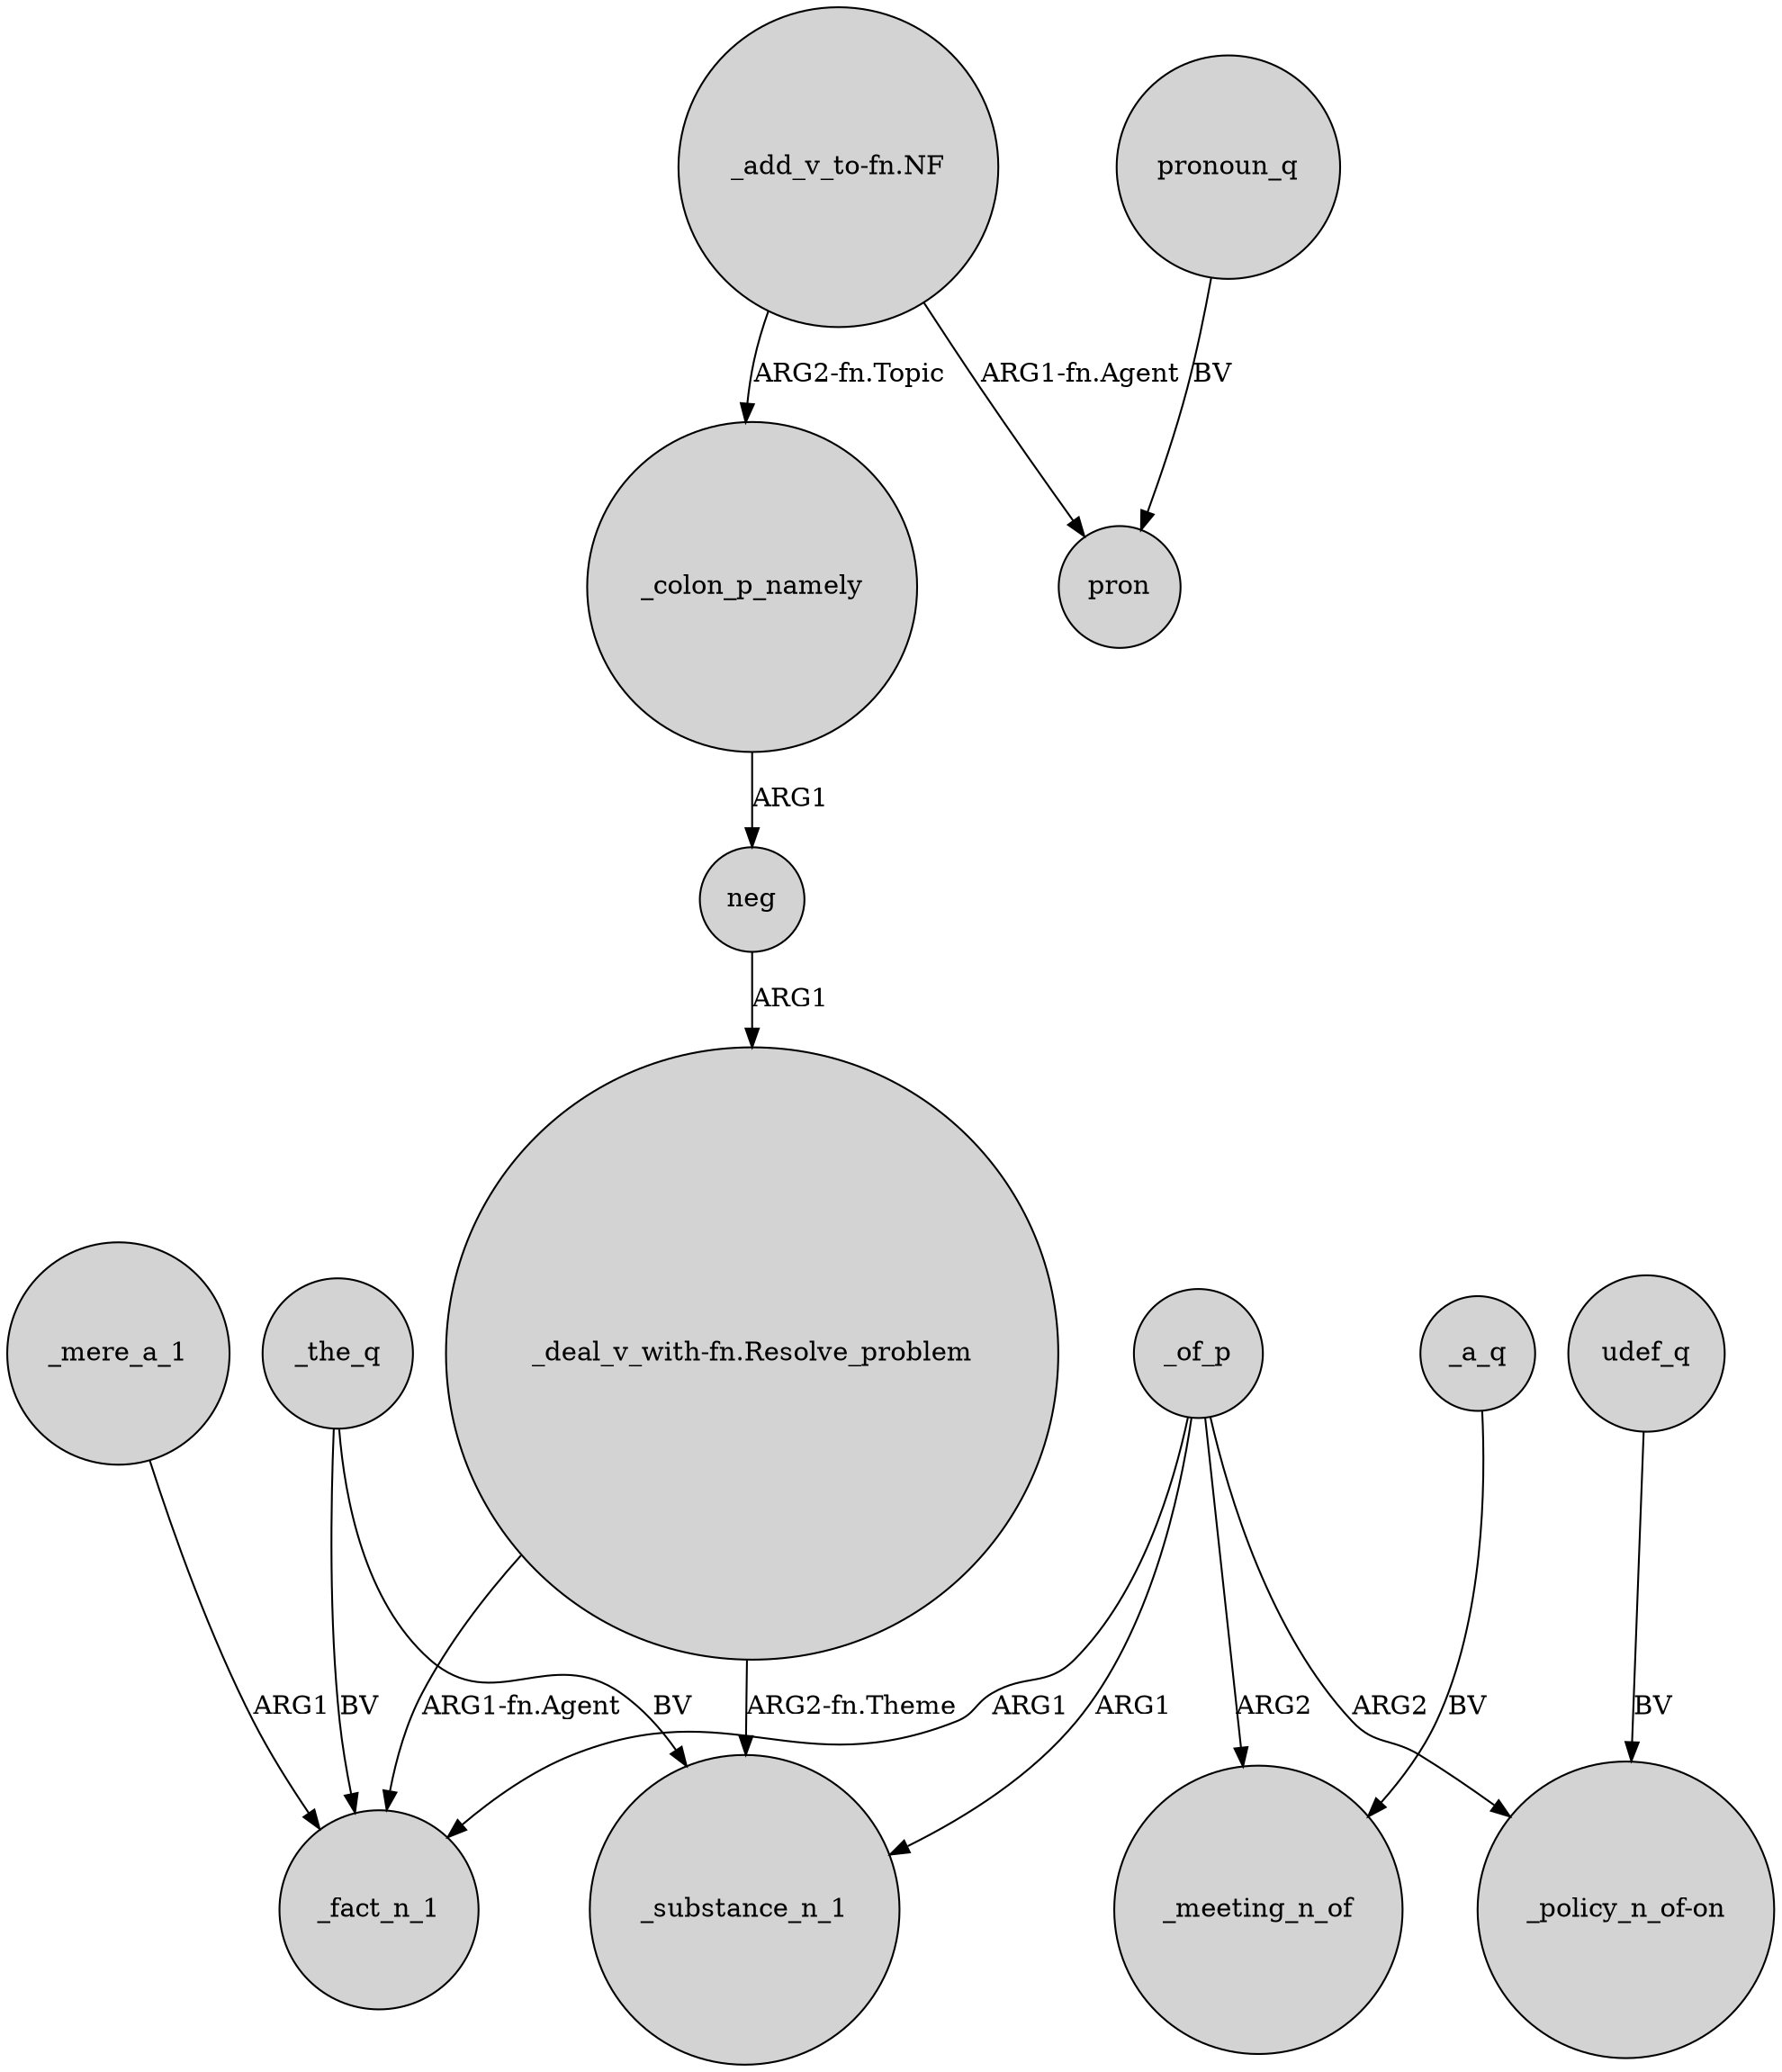 digraph {
	node [shape=circle style=filled]
	"_add_v_to-fn.NF" -> _colon_p_namely [label="ARG2-fn.Topic"]
	_the_q -> _substance_n_1 [label=BV]
	_of_p -> "_policy_n_of-on" [label=ARG2]
	"_deal_v_with-fn.Resolve_problem" -> _fact_n_1 [label="ARG1-fn.Agent"]
	_of_p -> _substance_n_1 [label=ARG1]
	_colon_p_namely -> neg [label=ARG1]
	_mere_a_1 -> _fact_n_1 [label=ARG1]
	udef_q -> "_policy_n_of-on" [label=BV]
	neg -> "_deal_v_with-fn.Resolve_problem" [label=ARG1]
	_a_q -> _meeting_n_of [label=BV]
	_of_p -> _fact_n_1 [label=ARG1]
	_the_q -> _fact_n_1 [label=BV]
	"_deal_v_with-fn.Resolve_problem" -> _substance_n_1 [label="ARG2-fn.Theme"]
	_of_p -> _meeting_n_of [label=ARG2]
	"_add_v_to-fn.NF" -> pron [label="ARG1-fn.Agent"]
	pronoun_q -> pron [label=BV]
}
